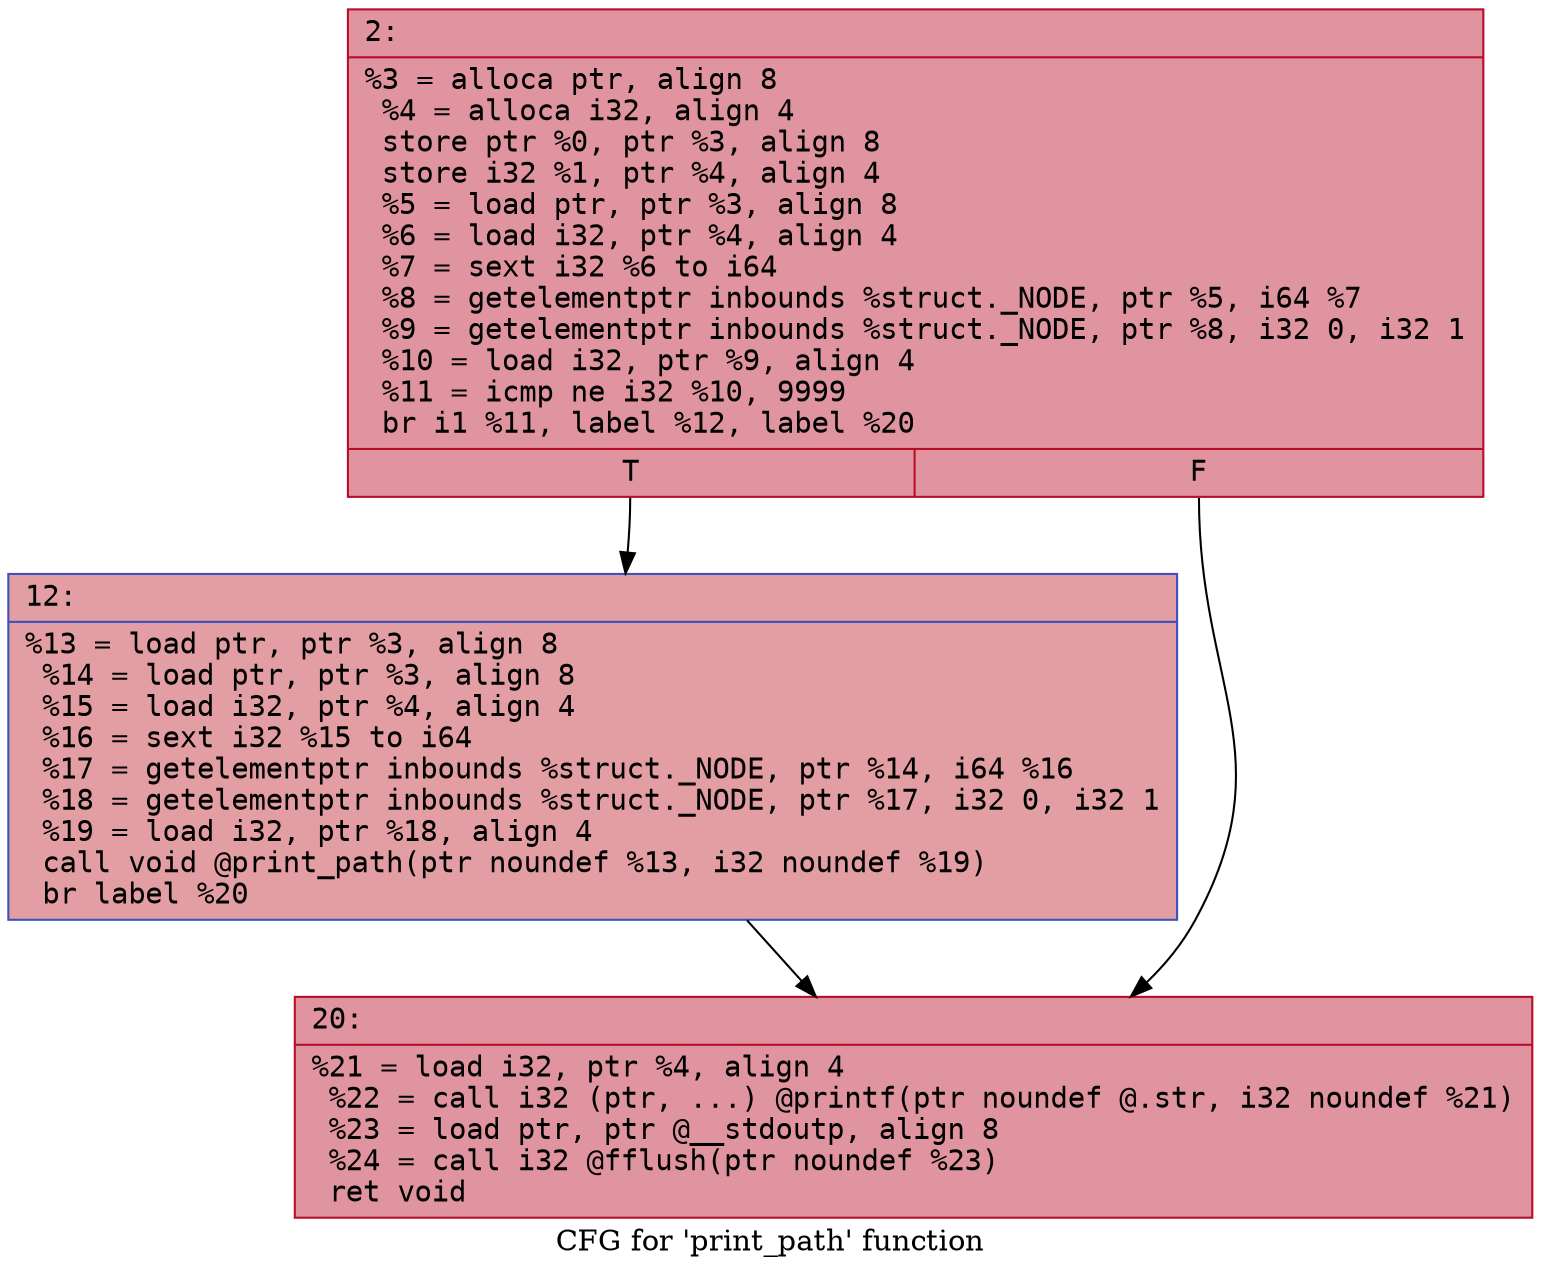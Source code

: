digraph "CFG for 'print_path' function" {
	label="CFG for 'print_path' function";

	Node0x6000035d20d0 [shape=record,color="#b70d28ff", style=filled, fillcolor="#b70d2870" fontname="Courier",label="{2:\l|  %3 = alloca ptr, align 8\l  %4 = alloca i32, align 4\l  store ptr %0, ptr %3, align 8\l  store i32 %1, ptr %4, align 4\l  %5 = load ptr, ptr %3, align 8\l  %6 = load i32, ptr %4, align 4\l  %7 = sext i32 %6 to i64\l  %8 = getelementptr inbounds %struct._NODE, ptr %5, i64 %7\l  %9 = getelementptr inbounds %struct._NODE, ptr %8, i32 0, i32 1\l  %10 = load i32, ptr %9, align 4\l  %11 = icmp ne i32 %10, 9999\l  br i1 %11, label %12, label %20\l|{<s0>T|<s1>F}}"];
	Node0x6000035d20d0:s0 -> Node0x6000035d2120[tooltip="2 -> 12\nProbability 50.00%" ];
	Node0x6000035d20d0:s1 -> Node0x6000035d2170[tooltip="2 -> 20\nProbability 50.00%" ];
	Node0x6000035d2120 [shape=record,color="#3d50c3ff", style=filled, fillcolor="#be242e70" fontname="Courier",label="{12:\l|  %13 = load ptr, ptr %3, align 8\l  %14 = load ptr, ptr %3, align 8\l  %15 = load i32, ptr %4, align 4\l  %16 = sext i32 %15 to i64\l  %17 = getelementptr inbounds %struct._NODE, ptr %14, i64 %16\l  %18 = getelementptr inbounds %struct._NODE, ptr %17, i32 0, i32 1\l  %19 = load i32, ptr %18, align 4\l  call void @print_path(ptr noundef %13, i32 noundef %19)\l  br label %20\l}"];
	Node0x6000035d2120 -> Node0x6000035d2170[tooltip="12 -> 20\nProbability 100.00%" ];
	Node0x6000035d2170 [shape=record,color="#b70d28ff", style=filled, fillcolor="#b70d2870" fontname="Courier",label="{20:\l|  %21 = load i32, ptr %4, align 4\l  %22 = call i32 (ptr, ...) @printf(ptr noundef @.str, i32 noundef %21)\l  %23 = load ptr, ptr @__stdoutp, align 8\l  %24 = call i32 @fflush(ptr noundef %23)\l  ret void\l}"];
}
